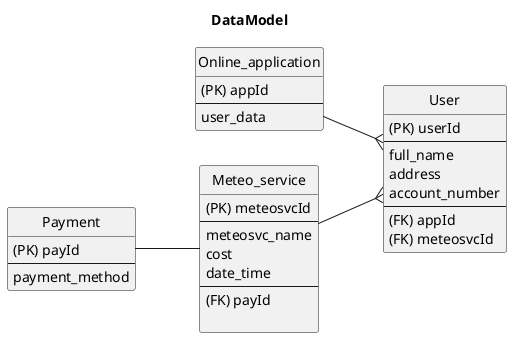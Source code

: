 @startuml

title DataModel
left to right direction
hide circle

entity "User" as a01 {
    (PK) userId
    --
    full_name
    address
    account_number
    --
    (FK) appId
    (FK) meteosvcId
}

entity "Online_application" as a02 {
    (PK) appId
    --
    user_data
}

entity "Meteo_service" as a03 {
    (PK) meteosvcId
    --
    meteosvc_name
    cost
    date_time
    --
    (FK) payId

}

entity "Payment" as a04 {
    (PK) payId
    --
    payment_method
}

a02 --{ a01

a03 --{ a01

a04 -- a03

@enduml
